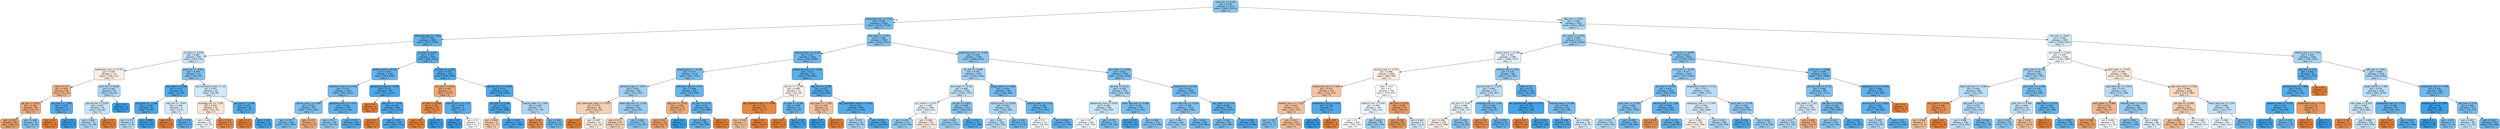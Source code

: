digraph Tree {
node [shape=box, style="filled, rounded", color="black", fontname="helvetica"] ;
edge [fontname="helvetica"] ;
0 [label="mbp_min <= 0.107\ngini = 0.418\nsamples = 21210\nvalue = [9979, 23511]\nclass = 1", fillcolor="#8dc7f0"] ;
1 [label="baseexcess_min <= -0.13\ngini = 0.365\nsamples = 11445\nvalue = [4328, 13710]\nclass = 1", fillcolor="#78bced"] ;
0 -> 1 [labeldistance=2.5, labelangle=45, headlabel="True"] ;
2 [label="admission_age <= -1.563\ngini = 0.285\nsamples = 3846\nvalue = [1037, 4978]\nclass = 1", fillcolor="#62b1ea"] ;
1 -> 2 ;
3 [label="inr_max <= -0.178\ngini = 0.487\nsamples = 305\nvalue = [199, 276]\nclass = 1", fillcolor="#c8e4f8"] ;
2 -> 3 ;
4 [label="baseexcess_max <= -0.753\ngini = 0.497\nsamples = 172\nvalue = [140, 121]\nclass = 0", fillcolor="#fbeee4"] ;
3 -> 4 ;
5 [label="asian <= 0.5\ngini = 0.416\nsamples = 85\nvalue = [91, 38]\nclass = 0", fillcolor="#f0b68c"] ;
4 -> 5 ;
6 [label="ptt_min <= 0.051\ngini = 0.381\nsamples = 80\nvalue = [90, 31]\nclass = 0", fillcolor="#eeac7d"] ;
5 -> 6 ;
7 [label="gini = 0.315\nsamples = 68\nvalue = [86, 21]\nclass = 0", fillcolor="#eba069"] ;
6 -> 7 ;
8 [label="gini = 0.408\nsamples = 12\nvalue = [4, 10]\nclass = 1", fillcolor="#88c4ef"] ;
6 -> 8 ;
9 [label="sbp_max <= -1.302\ngini = 0.219\nsamples = 5\nvalue = [1, 7]\nclass = 1", fillcolor="#55abe9"] ;
5 -> 9 ;
10 [label="gini = 0.0\nsamples = 1\nvalue = [1, 0]\nclass = 0", fillcolor="#e58139"] ;
9 -> 10 ;
11 [label="gini = 0.0\nsamples = 4\nvalue = [0, 7]\nclass = 1", fillcolor="#399de5"] ;
9 -> 11 ;
12 [label="pco2_min <= 0.502\ngini = 0.467\nsamples = 87\nvalue = [49, 83]\nclass = 1", fillcolor="#aed7f4"] ;
4 -> 12 ;
13 [label="glucose_min <= 0.827\ngini = 0.487\nsamples = 76\nvalue = [49, 68]\nclass = 1", fillcolor="#c8e4f8"] ;
12 -> 13 ;
14 [label="gini = 0.469\nsamples = 73\nvalue = [41, 68]\nclass = 1", fillcolor="#b0d8f5"] ;
13 -> 14 ;
15 [label="gini = 0.0\nsamples = 3\nvalue = [8, 0]\nclass = 0", fillcolor="#e58139"] ;
13 -> 15 ;
16 [label="gini = 0.0\nsamples = 11\nvalue = [0, 15]\nclass = 1", fillcolor="#399de5"] ;
12 -> 16 ;
17 [label="pco2_min <= -0.643\ngini = 0.399\nsamples = 133\nvalue = [59, 155]\nclass = 1", fillcolor="#84c2ef"] ;
3 -> 17 ;
18 [label="sbp_mean <= 0.288\ngini = 0.212\nsamples = 67\nvalue = [13, 95]\nclass = 1", fillcolor="#54aae9"] ;
17 -> 18 ;
19 [label="pco2_max <= -1.248\ngini = 0.165\nsamples = 61\nvalue = [9, 90]\nclass = 1", fillcolor="#4da7e8"] ;
18 -> 19 ;
20 [label="gini = 0.473\nsamples = 8\nvalue = [5, 8]\nclass = 1", fillcolor="#b5daf5"] ;
19 -> 20 ;
21 [label="gini = 0.089\nsamples = 53\nvalue = [4, 82]\nclass = 1", fillcolor="#43a2e6"] ;
19 -> 21 ;
22 [label="mbp_min <= -0.641\ngini = 0.494\nsamples = 6\nvalue = [4, 5]\nclass = 1", fillcolor="#d7ebfa"] ;
18 -> 22 ;
23 [label="gini = 0.0\nsamples = 1\nvalue = [3, 0]\nclass = 0", fillcolor="#e58139"] ;
22 -> 23 ;
24 [label="gini = 0.278\nsamples = 5\nvalue = [1, 5]\nclass = 1", fillcolor="#61b1ea"] ;
22 -> 24 ;
25 [label="abs_neutrophils_mean <= 1.0\ngini = 0.491\nsamples = 66\nvalue = [46, 60]\nclass = 1", fillcolor="#d1e8f9"] ;
17 -> 25 ;
26 [label="aniongap_min <= 1.536\ngini = 0.493\nsamples = 50\nvalue = [42, 33]\nclass = 0", fillcolor="#f9e4d5"] ;
25 -> 26 ;
27 [label="gini = 0.499\nsamples = 42\nvalue = [30, 32]\nclass = 1", fillcolor="#f3f9fd"] ;
26 -> 27 ;
28 [label="gini = 0.142\nsamples = 8\nvalue = [12, 1]\nclass = 0", fillcolor="#e78c49"] ;
26 -> 28 ;
29 [label="po2_max <= -1.306\ngini = 0.225\nsamples = 16\nvalue = [4, 27]\nclass = 1", fillcolor="#56ace9"] ;
25 -> 29 ;
30 [label="gini = 0.0\nsamples = 1\nvalue = [2, 0]\nclass = 0", fillcolor="#e58139"] ;
29 -> 30 ;
31 [label="gini = 0.128\nsamples = 15\nvalue = [2, 27]\nclass = 1", fillcolor="#48a4e7"] ;
29 -> 31 ;
32 [label="inr_max <= 0.012\ngini = 0.257\nsamples = 3541\nvalue = [838, 4702]\nclass = 1", fillcolor="#5caeea"] ;
2 -> 32 ;
33 [label="weight_admit <= 0.226\ngini = 0.294\nsamples = 2164\nvalue = [604, 2769]\nclass = 1", fillcolor="#64b2eb"] ;
32 -> 33 ;
34 [label="potassium_max.1 <= 0.443\ngini = 0.351\nsamples = 1400\nvalue = [487, 1655]\nclass = 1", fillcolor="#73baed"] ;
33 -> 34 ;
35 [label="calcium_max.1 <= 2.887\ngini = 0.381\nsamples = 957\nvalue = [375, 1091]\nclass = 1", fillcolor="#7dbfee"] ;
34 -> 35 ;
36 [label="gini = 0.375\nsamples = 948\nvalue = [363, 1087]\nclass = 1", fillcolor="#7bbeee"] ;
35 -> 36 ;
37 [label="gini = 0.375\nsamples = 9\nvalue = [12, 4]\nclass = 0", fillcolor="#eeab7b"] ;
35 -> 37 ;
38 [label="potassium_min.1 <= -0.47\ngini = 0.276\nsamples = 443\nvalue = [112, 564]\nclass = 1", fillcolor="#60b0ea"] ;
34 -> 38 ;
39 [label="gini = 0.417\nsamples = 84\nvalue = [40, 95]\nclass = 1", fillcolor="#8cc6f0"] ;
38 -> 39 ;
40 [label="gini = 0.231\nsamples = 359\nvalue = [72, 469]\nclass = 1", fillcolor="#57ace9"] ;
38 -> 40 ;
41 [label="baseexcess_max <= -4.199\ngini = 0.172\nsamples = 764\nvalue = [117, 1114]\nclass = 1", fillcolor="#4ea7e8"] ;
33 -> 41 ;
42 [label="gini = 0.0\nsamples = 4\nvalue = [5, 0]\nclass = 0", fillcolor="#e58139"] ;
41 -> 42 ;
43 [label="sbp_min <= -3.318\ngini = 0.166\nsamples = 760\nvalue = [112, 1114]\nclass = 1", fillcolor="#4da7e8"] ;
41 -> 43 ;
44 [label="gini = 0.0\nsamples = 2\nvalue = [3, 0]\nclass = 0", fillcolor="#e58139"] ;
43 -> 44 ;
45 [label="gini = 0.162\nsamples = 758\nvalue = [109, 1114]\nclass = 1", fillcolor="#4ca7e8"] ;
43 -> 45 ;
46 [label="ph_max <= -5.297\ngini = 0.193\nsamples = 1377\nvalue = [234, 1933]\nclass = 1", fillcolor="#51a9e8"] ;
32 -> 46 ;
47 [label="gcs_eyes <= 0.412\ngini = 0.367\nsamples = 21\nvalue = [25, 8]\nclass = 0", fillcolor="#eda978"] ;
46 -> 47 ;
48 [label="inr_max <= 8.818\ngini = 0.142\nsamples = 16\nvalue = [24, 2]\nclass = 0", fillcolor="#e78c49"] ;
47 -> 48 ;
49 [label="gini = 0.0\nsamples = 15\nvalue = [24, 0]\nclass = 0", fillcolor="#e58139"] ;
48 -> 49 ;
50 [label="gini = 0.0\nsamples = 1\nvalue = [0, 2]\nclass = 1", fillcolor="#399de5"] ;
48 -> 50 ;
51 [label="calcium_min.1 <= -1.07\ngini = 0.245\nsamples = 5\nvalue = [1, 6]\nclass = 1", fillcolor="#5aade9"] ;
47 -> 51 ;
52 [label="gini = 0.0\nsamples = 3\nvalue = [0, 5]\nclass = 1", fillcolor="#399de5"] ;
51 -> 52 ;
53 [label="gini = 0.5\nsamples = 2\nvalue = [1, 1]\nclass = 0", fillcolor="#ffffff"] ;
51 -> 53 ;
54 [label="glucose_min.2 <= 3.842\ngini = 0.177\nsamples = 1356\nvalue = [209, 1925]\nclass = 1", fillcolor="#4ea8e8"] ;
46 -> 54 ;
55 [label="po2_max <= -1.446\ngini = 0.167\nsamples = 1329\nvalue = [192, 1896]\nclass = 1", fillcolor="#4da7e8"] ;
54 -> 55 ;
56 [label="gini = 0.469\nsamples = 6\nvalue = [5, 3]\nclass = 0", fillcolor="#f5cdb0"] ;
55 -> 56 ;
57 [label="gini = 0.164\nsamples = 1323\nvalue = [187, 1893]\nclass = 1", fillcolor="#4da7e8"] ;
55 -> 57 ;
58 [label="sodium_mean <= -1.034\ngini = 0.466\nsamples = 27\nvalue = [17, 29]\nclass = 1", fillcolor="#add6f4"] ;
54 -> 58 ;
59 [label="gini = 0.18\nsamples = 4\nvalue = [9, 1]\nclass = 0", fillcolor="#e88f4f"] ;
58 -> 59 ;
60 [label="gini = 0.346\nsamples = 23\nvalue = [8, 28]\nclass = 1", fillcolor="#72b9ec"] ;
58 -> 60 ;
61 [label="dbp_mean <= -0.971\ngini = 0.398\nsamples = 7599\nvalue = [3291, 8732]\nclass = 1", fillcolor="#84c2ef"] ;
1 -> 61 ;
62 [label="glucose_mean <= -0.158\ngini = 0.327\nsamples = 1853\nvalue = [595, 2298]\nclass = 1", fillcolor="#6cb6ec"] ;
61 -> 62 ;
63 [label="weight_admit <= -0.535\ngini = 0.373\nsamples = 1130\nvalue = [442, 1337]\nclass = 1", fillcolor="#7abdee"] ;
62 -> 63 ;
64 [label="admission_age <= -0.677\ngini = 0.451\nsamples = 448\nvalue = [232, 442]\nclass = 1", fillcolor="#a1d0f3"] ;
63 -> 64 ;
65 [label="abs_monocytes_mean <= -0.512\ngini = 0.473\nsamples = 30\nvalue = [29, 18]\nclass = 0", fillcolor="#f5cfb4"] ;
64 -> 65 ;
66 [label="gini = 0.0\nsamples = 3\nvalue = [8, 0]\nclass = 0", fillcolor="#e58139"] ;
65 -> 66 ;
67 [label="gini = 0.497\nsamples = 27\nvalue = [21, 18]\nclass = 0", fillcolor="#fbede3"] ;
65 -> 67 ;
68 [label="heart_rate_max <= -1.319\ngini = 0.438\nsamples = 418\nvalue = [203, 424]\nclass = 1", fillcolor="#98ccf1"] ;
64 -> 68 ;
69 [label="gini = 0.471\nsamples = 47\nvalue = [44, 27]\nclass = 0", fillcolor="#f5ceb2"] ;
68 -> 69 ;
70 [label="gini = 0.408\nsamples = 371\nvalue = [159, 397]\nclass = 1", fillcolor="#88c4ef"] ;
68 -> 70 ;
71 [label="admission_age <= -1.737\ngini = 0.308\nsamples = 682\nvalue = [210, 895]\nclass = 1", fillcolor="#67b4eb"] ;
63 -> 71 ;
72 [label="dbp_min <= -0.452\ngini = 0.384\nsamples = 19\nvalue = [20, 7]\nclass = 0", fillcolor="#eead7e"] ;
71 -> 72 ;
73 [label="gini = 0.32\nsamples = 18\nvalue = [20, 5]\nclass = 0", fillcolor="#eca06a"] ;
72 -> 73 ;
74 [label="gini = 0.0\nsamples = 1\nvalue = [0, 2]\nclass = 1", fillcolor="#399de5"] ;
72 -> 74 ;
75 [label="inr_min <= 25.34\ngini = 0.29\nsamples = 663\nvalue = [190, 888]\nclass = 1", fillcolor="#63b2eb"] ;
71 -> 75 ;
76 [label="gini = 0.286\nsamples = 662\nvalue = [186, 888]\nclass = 1", fillcolor="#62b2ea"] ;
75 -> 76 ;
77 [label="gini = 0.0\nsamples = 1\nvalue = [4, 0]\nclass = 0", fillcolor="#e58139"] ;
75 -> 77 ;
78 [label="potassium_max.1 <= -1.109\ngini = 0.237\nsamples = 723\nvalue = [153, 961]\nclass = 1", fillcolor="#59ade9"] ;
62 -> 78 ;
79 [label="ptt_min <= -0.266\ngini = 0.499\nsamples = 23\nvalue = [20, 18]\nclass = 0", fillcolor="#fcf2eb"] ;
78 -> 79 ;
80 [label="abs_basophils_mean <= -0.499\ngini = 0.111\nsamples = 11\nvalue = [16, 1]\nclass = 0", fillcolor="#e78945"] ;
79 -> 80 ;
81 [label="gini = 0.444\nsamples = 2\nvalue = [2, 1]\nclass = 0", fillcolor="#f2c09c"] ;
80 -> 81 ;
82 [label="gini = 0.0\nsamples = 9\nvalue = [14, 0]\nclass = 0", fillcolor="#e58139"] ;
80 -> 82 ;
83 [label="inr_max <= -0.367\ngini = 0.308\nsamples = 12\nvalue = [4, 17]\nclass = 1", fillcolor="#68b4eb"] ;
79 -> 83 ;
84 [label="gini = 0.0\nsamples = 2\nvalue = [3, 0]\nclass = 0", fillcolor="#e58139"] ;
83 -> 84 ;
85 [label="gini = 0.105\nsamples = 10\nvalue = [1, 17]\nclass = 1", fillcolor="#45a3e7"] ;
83 -> 85 ;
86 [label="sbp_min <= -2.798\ngini = 0.217\nsamples = 700\nvalue = [133, 943]\nclass = 1", fillcolor="#55abe9"] ;
78 -> 86 ;
87 [label="sbp_mean <= -2.392\ngini = 0.444\nsamples = 6\nvalue = [6, 3]\nclass = 0", fillcolor="#f2c09c"] ;
86 -> 87 ;
88 [label="gini = 0.0\nsamples = 2\nvalue = [0, 3]\nclass = 1", fillcolor="#399de5"] ;
87 -> 88 ;
89 [label="gini = 0.0\nsamples = 4\nvalue = [6, 0]\nclass = 0", fillcolor="#e58139"] ;
87 -> 89 ;
90 [label="abs_neutrophils_mean <= -0.991\ngini = 0.21\nsamples = 694\nvalue = [127, 940]\nclass = 1", fillcolor="#54aae9"] ;
86 -> 90 ;
91 [label="gini = 0.457\nsamples = 36\nvalue = [18, 33]\nclass = 1", fillcolor="#a5d2f3"] ;
90 -> 91 ;
92 [label="gini = 0.192\nsamples = 658\nvalue = [109, 907]\nclass = 1", fillcolor="#51a9e8"] ;
90 -> 92 ;
93 [label="potassium_max.1 <= -0.392\ngini = 0.416\nsamples = 5746\nvalue = [2696, 6434]\nclass = 1", fillcolor="#8cc6f0"] ;
61 -> 93 ;
94 [label="inr_min <= -0.099\ngini = 0.455\nsamples = 2397\nvalue = [1344, 2496]\nclass = 1", fillcolor="#a4d2f3"] ;
93 -> 94 ;
95 [label="bun_mean <= -0.321\ngini = 0.483\nsamples = 1599\nvalue = [1055, 1527]\nclass = 1", fillcolor="#c2e1f7"] ;
94 -> 95 ;
96 [label="gcs_verbal <= 0.155\ngini = 0.498\nsamples = 1064\nvalue = [809, 912]\nclass = 1", fillcolor="#e9f4fc"] ;
95 -> 96 ;
97 [label="gini = 0.433\nsamples = 333\nvalue = [176, 379]\nclass = 1", fillcolor="#95cbf1"] ;
96 -> 97 ;
98 [label="gini = 0.496\nsamples = 731\nvalue = [633, 533]\nclass = 0", fillcolor="#fbebe0"] ;
96 -> 98 ;
99 [label="ph_min <= 0.922\ngini = 0.408\nsamples = 535\nvalue = [246, 615]\nclass = 1", fillcolor="#88c4ef"] ;
95 -> 99 ;
100 [label="gini = 0.443\nsamples = 414\nvalue = [222, 447]\nclass = 1", fillcolor="#9bcef2"] ;
99 -> 100 ;
101 [label="gini = 0.219\nsamples = 121\nvalue = [24, 168]\nclass = 1", fillcolor="#55abe9"] ;
99 -> 101 ;
102 [label="weight_admit <= -0.669\ngini = 0.354\nsamples = 798\nvalue = [289, 969]\nclass = 1", fillcolor="#74baed"] ;
94 -> 102 ;
103 [label="calcium_min.1 <= 0.628\ngini = 0.463\nsamples = 211\nvalue = [118, 206]\nclass = 1", fillcolor="#aad5f4"] ;
102 -> 103 ;
104 [label="gini = 0.48\nsamples = 169\nvalue = [104, 156]\nclass = 1", fillcolor="#bddef6"] ;
103 -> 104 ;
105 [label="gini = 0.342\nsamples = 42\nvalue = [14, 50]\nclass = 1", fillcolor="#70b8ec"] ;
103 -> 105 ;
106 [label="sodium_mean <= -1.731\ngini = 0.299\nsamples = 587\nvalue = [171, 763]\nclass = 1", fillcolor="#65b3eb"] ;
102 -> 106 ;
107 [label="gini = 0.5\nsamples = 23\nvalue = [18, 19]\nclass = 1", fillcolor="#f5fafe"] ;
106 -> 107 ;
108 [label="gini = 0.283\nsamples = 564\nvalue = [153, 744]\nclass = 1", fillcolor="#62b1ea"] ;
106 -> 108 ;
109 [label="bun_mean <= -0.566\ngini = 0.381\nsamples = 3349\nvalue = [1352, 3938]\nclass = 1", fillcolor="#7dbfee"] ;
93 -> 109 ;
110 [label="ph_max <= 0.152\ngini = 0.458\nsamples = 754\nvalue = [422, 768]\nclass = 1", fillcolor="#a6d3f3"] ;
109 -> 110 ;
111 [label="baseexcess_max <= 0.042\ngini = 0.488\nsamples = 440\nvalue = [305, 418]\nclass = 1", fillcolor="#c9e5f8"] ;
110 -> 111 ;
112 [label="gini = 0.5\nsamples = 326\nvalue = [256, 272]\nclass = 1", fillcolor="#f3f9fd"] ;
111 -> 112 ;
113 [label="gini = 0.376\nsamples = 114\nvalue = [49, 146]\nclass = 1", fillcolor="#7bbeee"] ;
111 -> 113 ;
114 [label="heart_rate_max <= -0.829\ngini = 0.376\nsamples = 314\nvalue = [117, 350]\nclass = 1", fillcolor="#7bbeee"] ;
110 -> 114 ;
115 [label="gini = 0.135\nsamples = 40\nvalue = [4, 51]\nclass = 1", fillcolor="#49a5e7"] ;
114 -> 115 ;
116 [label="gini = 0.398\nsamples = 274\nvalue = [113, 299]\nclass = 1", fillcolor="#84c2ef"] ;
114 -> 116 ;
117 [label="totalco2_min <= 0.122\ngini = 0.351\nsamples = 2595\nvalue = [930, 3170]\nclass = 1", fillcolor="#73baed"] ;
109 -> 117 ;
118 [label="heart_rate_max <= -0.191\ngini = 0.399\nsamples = 1375\nvalue = [604, 1593]\nclass = 1", fillcolor="#84c2ef"] ;
117 -> 118 ;
119 [label="gini = 0.443\nsamples = 693\nvalue = [362, 732]\nclass = 1", fillcolor="#9bcdf2"] ;
118 -> 119 ;
120 [label="gini = 0.343\nsamples = 682\nvalue = [242, 861]\nclass = 1", fillcolor="#71b9ec"] ;
118 -> 120 ;
121 [label="bun_mean <= -0.174\ngini = 0.284\nsamples = 1220\nvalue = [326, 1577]\nclass = 1", fillcolor="#62b1ea"] ;
117 -> 121 ;
122 [label="gini = 0.356\nsamples = 565\nvalue = [207, 687]\nclass = 1", fillcolor="#75bbed"] ;
121 -> 122 ;
123 [label="gini = 0.208\nsamples = 655\nvalue = [119, 890]\nclass = 1", fillcolor="#53aae8"] ;
121 -> 123 ;
124 [label="dbp_min <= 0.871\ngini = 0.464\nsamples = 9765\nvalue = [5651, 9801]\nclass = 1", fillcolor="#abd6f4"] ;
0 -> 124 [labeldistance=2.5, labelangle=-45, headlabel="False"] ;
125 [label="bun_mean <= -0.615\ngini = 0.438\nsamples = 6171\nvalue = [3142, 6558]\nclass = 1", fillcolor="#98ccf1"] ;
124 -> 125 ;
126 [label="weight_admit <= 0.196\ngini = 0.497\nsamples = 1499\nvalue = [1090, 1257]\nclass = 1", fillcolor="#e5f2fc"] ;
125 -> 126 ;
127 [label="glucose_max <= -0.732\ngini = 0.498\nsamples = 1039\nvalue = [866, 760]\nclass = 0", fillcolor="#fcf0e7"] ;
126 -> 127 ;
128 [label="baseexcess_max <= 1.632\ngini = 0.453\nsamples = 241\nvalue = [232, 123]\nclass = 0", fillcolor="#f3c4a2"] ;
127 -> 128 ;
129 [label="totalco2_max <= -1.325\ngini = 0.444\nsamples = 234\nvalue = [231, 115]\nclass = 0", fillcolor="#f2c09c"] ;
128 -> 129 ;
130 [label="gini = 0.391\nsamples = 8\nvalue = [4, 11]\nclass = 1", fillcolor="#81c1ee"] ;
129 -> 130 ;
131 [label="gini = 0.431\nsamples = 226\nvalue = [227, 104]\nclass = 0", fillcolor="#f1bb94"] ;
129 -> 131 ;
132 [label="baseexcess_max <= 4.415\ngini = 0.198\nsamples = 7\nvalue = [1, 8]\nclass = 1", fillcolor="#52a9e8"] ;
128 -> 132 ;
133 [label="gini = 0.0\nsamples = 6\nvalue = [0, 8]\nclass = 1", fillcolor="#399de5"] ;
132 -> 133 ;
134 [label="gini = 0.0\nsamples = 1\nvalue = [1, 0]\nclass = 0", fillcolor="#e58139"] ;
132 -> 134 ;
135 [label="asian <= 0.5\ngini = 0.5\nsamples = 798\nvalue = [634, 637]\nclass = 1", fillcolor="#feffff"] ;
127 -> 135 ;
136 [label="totalco2_max <= 0.692\ngini = 0.499\nsamples = 744\nvalue = [565, 621]\nclass = 1", fillcolor="#edf6fd"] ;
135 -> 136 ;
137 [label="gini = 0.5\nsamples = 645\nvalue = [505, 502]\nclass = 0", fillcolor="#fffefe"] ;
136 -> 137 ;
138 [label="gini = 0.446\nsamples = 99\nvalue = [60, 119]\nclass = 1", fillcolor="#9dcef2"] ;
136 -> 138 ;
139 [label="ptt_max <= 0.542\ngini = 0.306\nsamples = 54\nvalue = [69, 16]\nclass = 0", fillcolor="#eb9e67"] ;
135 -> 139 ;
140 [label="gini = 0.248\nsamples = 49\nvalue = [65, 11]\nclass = 0", fillcolor="#e9965b"] ;
139 -> 140 ;
141 [label="gini = 0.494\nsamples = 5\nvalue = [4, 5]\nclass = 1", fillcolor="#d7ebfa"] ;
139 -> 141 ;
142 [label="totalco2_max <= 0.02\ngini = 0.428\nsamples = 460\nvalue = [224, 497]\nclass = 1", fillcolor="#92c9f1"] ;
126 -> 142 ;
143 [label="glucose_max <= -0.101\ngini = 0.481\nsamples = 275\nvalue = [178, 263]\nclass = 1", fillcolor="#bfdff7"] ;
142 -> 143 ;
144 [label="ptt_max <= -0.29\ngini = 0.498\nsamples = 206\nvalue = [149, 171]\nclass = 1", fillcolor="#e6f2fc"] ;
143 -> 144 ;
145 [label="gini = 0.498\nsamples = 144\nvalue = [123, 108]\nclass = 0", fillcolor="#fcf0e7"] ;
144 -> 145 ;
146 [label="gini = 0.414\nsamples = 62\nvalue = [26, 63]\nclass = 1", fillcolor="#8bc5f0"] ;
144 -> 146 ;
147 [label="aniongap_min <= -1.242\ngini = 0.364\nsamples = 69\nvalue = [29, 92]\nclass = 1", fillcolor="#77bced"] ;
143 -> 147 ;
148 [label="gini = 0.18\nsamples = 5\nvalue = [9, 1]\nclass = 0", fillcolor="#e88f4f"] ;
147 -> 148 ;
149 [label="gini = 0.295\nsamples = 64\nvalue = [20, 91]\nclass = 1", fillcolor="#65b3eb"] ;
147 -> 149 ;
150 [label="male <= 0.5\ngini = 0.275\nsamples = 185\nvalue = [46, 234]\nclass = 1", fillcolor="#60b0ea"] ;
142 -> 150 ;
151 [label="abs_lymphocytes_mean <= -0.23\ngini = 0.116\nsamples = 73\nvalue = [7, 106]\nclass = 1", fillcolor="#46a3e7"] ;
150 -> 151 ;
152 [label="gini = 0.0\nsamples = 1\nvalue = [1, 0]\nclass = 0", fillcolor="#e58139"] ;
151 -> 152 ;
153 [label="gini = 0.101\nsamples = 72\nvalue = [6, 106]\nclass = 1", fillcolor="#44a3e6"] ;
151 -> 153 ;
154 [label="chloride_mean <= 0.366\ngini = 0.358\nsamples = 112\nvalue = [39, 128]\nclass = 1", fillcolor="#75bbed"] ;
150 -> 154 ;
155 [label="gini = 0.189\nsamples = 74\nvalue = [11, 93]\nclass = 1", fillcolor="#50a9e8"] ;
154 -> 155 ;
156 [label="gini = 0.494\nsamples = 38\nvalue = [28, 35]\nclass = 1", fillcolor="#d7ebfa"] ;
154 -> 156 ;
157 [label="pco2_min <= -0.007\ngini = 0.402\nsamples = 4672\nvalue = [2052, 5301]\nclass = 1", fillcolor="#86c3ef"] ;
125 -> 157 ;
158 [label="pco2_min <= -0.134\ngini = 0.427\nsamples = 3055\nvalue = [1473, 3302]\nclass = 1", fillcolor="#91c9f1"] ;
157 -> 158 ;
159 [label="ptt_max <= -0.278\ngini = 0.357\nsamples = 1610\nvalue = [584, 1928]\nclass = 1", fillcolor="#75bbed"] ;
158 -> 159 ;
160 [label="pco2_max <= -0.736\ngini = 0.402\nsamples = 911\nvalue = [397, 1026]\nclass = 1", fillcolor="#86c3ef"] ;
159 -> 160 ;
161 [label="gini = 0.471\nsamples = 353\nvalue = [209, 342]\nclass = 1", fillcolor="#b2d9f5"] ;
160 -> 161 ;
162 [label="gini = 0.338\nsamples = 558\nvalue = [188, 684]\nclass = 1", fillcolor="#6fb8ec"] ;
160 -> 162 ;
163 [label="calcium_max.1 <= -2.48\ngini = 0.284\nsamples = 699\nvalue = [187, 902]\nclass = 1", fillcolor="#62b1ea"] ;
159 -> 163 ;
164 [label="gini = 0.219\nsamples = 3\nvalue = [7, 1]\nclass = 0", fillcolor="#e99355"] ;
163 -> 164 ;
165 [label="gini = 0.278\nsamples = 696\nvalue = [180, 901]\nclass = 1", fillcolor="#61b1ea"] ;
163 -> 165 ;
166 [label="temperature_mean <= 0.131\ngini = 0.477\nsamples = 1445\nvalue = [889, 1374]\nclass = 1", fillcolor="#b9dcf6"] ;
158 -> 166 ;
167 [label="potassium_max.1 <= -0.392\ngini = 0.491\nsamples = 977\nvalue = [661, 860]\nclass = 1", fillcolor="#d1e8f9"] ;
166 -> 167 ;
168 [label="gini = 0.499\nsamples = 397\nvalue = [332, 304]\nclass = 0", fillcolor="#fdf4ee"] ;
167 -> 168 ;
169 [label="gini = 0.467\nsamples = 580\nvalue = [329, 556]\nclass = 1", fillcolor="#aed7f4"] ;
167 -> 169 ;
170 [label="pco2_max <= -0.138\ngini = 0.426\nsamples = 468\nvalue = [228, 514]\nclass = 1", fillcolor="#91c8f1"] ;
166 -> 170 ;
171 [label="gini = 0.216\nsamples = 47\nvalue = [10, 71]\nclass = 1", fillcolor="#55abe9"] ;
170 -> 171 ;
172 [label="gini = 0.442\nsamples = 421\nvalue = [218, 443]\nclass = 1", fillcolor="#9acdf2"] ;
170 -> 172 ;
173 [label="pco2_max <= 0.289\ngini = 0.348\nsamples = 1617\nvalue = [579, 1999]\nclass = 1", fillcolor="#72b9ed"] ;
157 -> 173 ;
174 [label="glucose_max <= -0.721\ngini = 0.386\nsamples = 962\nvalue = [395, 1117]\nclass = 1", fillcolor="#7fc0ee"] ;
173 -> 174 ;
175 [label="sbp_mean <= 1.351\ngini = 0.493\nsamples = 120\nvalue = [86, 110]\nclass = 1", fillcolor="#d4eaf9"] ;
174 -> 175 ;
176 [label="gini = 0.47\nsamples = 102\nvalue = [61, 101]\nclass = 1", fillcolor="#b1d8f5"] ;
175 -> 176 ;
177 [label="gini = 0.389\nsamples = 18\nvalue = [25, 9]\nclass = 0", fillcolor="#eeae80"] ;
175 -> 177 ;
178 [label="ptt_max <= -0.338\ngini = 0.359\nsamples = 842\nvalue = [309, 1007]\nclass = 1", fillcolor="#76bbed"] ;
174 -> 178 ;
179 [label="gini = 0.413\nsamples = 535\nvalue = [243, 591]\nclass = 1", fillcolor="#8ac5f0"] ;
178 -> 179 ;
180 [label="gini = 0.236\nsamples = 307\nvalue = [66, 416]\nclass = 1", fillcolor="#58ade9"] ;
178 -> 180 ;
181 [label="baseexcess_min <= 4.941\ngini = 0.286\nsamples = 655\nvalue = [184, 882]\nclass = 1", fillcolor="#62b1ea"] ;
173 -> 181 ;
182 [label="glucose_max.2 <= -0.643\ngini = 0.282\nsamples = 654\nvalue = [180, 882]\nclass = 1", fillcolor="#61b1ea"] ;
181 -> 182 ;
183 [label="gini = 0.465\nsamples = 54\nvalue = [29, 50]\nclass = 1", fillcolor="#acd6f4"] ;
182 -> 183 ;
184 [label="gini = 0.26\nsamples = 600\nvalue = [151, 832]\nclass = 1", fillcolor="#5dafea"] ;
182 -> 184 ;
185 [label="gini = 0.0\nsamples = 1\nvalue = [4, 0]\nclass = 0", fillcolor="#e58139"] ;
181 -> 185 ;
186 [label="sbp_max <= 0.631\ngini = 0.492\nsamples = 3594\nvalue = [2509, 3243]\nclass = 1", fillcolor="#d2e9f9"] ;
124 -> 186 ;
187 [label="gcs_verbal <= 0.618\ngini = 0.499\nsamples = 2286\nvalue = [1761, 1884]\nclass = 1", fillcolor="#f2f9fd"] ;
186 -> 187 ;
188 [label="pco2_max <= 0.118\ngini = 0.458\nsamples = 802\nvalue = [437, 795]\nclass = 1", fillcolor="#a6d3f3"] ;
187 -> 188 ;
189 [label="heart_rate_max <= -1.564\ngini = 0.478\nsamples = 586\nvalue = [350, 535]\nclass = 1", fillcolor="#bbddf6"] ;
188 -> 189 ;
190 [label="bun_mean <= -0.247\ngini = 0.208\nsamples = 11\nvalue = [15, 2]\nclass = 0", fillcolor="#e89253"] ;
189 -> 190 ;
191 [label="gini = 0.444\nsamples = 5\nvalue = [4, 2]\nclass = 0", fillcolor="#f2c09c"] ;
190 -> 191 ;
192 [label="gini = 0.0\nsamples = 6\nvalue = [11, 0]\nclass = 0", fillcolor="#e58139"] ;
190 -> 192 ;
193 [label="dbp_max <= 1.149\ngini = 0.474\nsamples = 575\nvalue = [335, 533]\nclass = 1", fillcolor="#b5dbf5"] ;
189 -> 193 ;
194 [label="gini = 0.483\nsamples = 504\nvalue = [314, 455]\nclass = 1", fillcolor="#c2e1f7"] ;
193 -> 194 ;
195 [label="gini = 0.334\nsamples = 71\nvalue = [21, 78]\nclass = 1", fillcolor="#6eb7ec"] ;
193 -> 195 ;
196 [label="bun_mean <= -0.566\ngini = 0.376\nsamples = 216\nvalue = [87, 260]\nclass = 1", fillcolor="#7bbeee"] ;
188 -> 196 ;
197 [label="spo2_min <= 0.566\ngini = 0.483\nsamples = 65\nvalue = [42, 61]\nclass = 1", fillcolor="#c1e0f7"] ;
196 -> 197 ;
198 [label="gini = 0.432\nsamples = 48\nvalue = [24, 52]\nclass = 1", fillcolor="#94caf1"] ;
197 -> 198 ;
199 [label="gini = 0.444\nsamples = 17\nvalue = [18, 9]\nclass = 0", fillcolor="#f2c09c"] ;
197 -> 199 ;
200 [label="mbp_max <= -0.742\ngini = 0.301\nsamples = 151\nvalue = [45, 199]\nclass = 1", fillcolor="#66b3eb"] ;
196 -> 200 ;
201 [label="gini = 0.0\nsamples = 2\nvalue = [3, 0]\nclass = 0", fillcolor="#e58139"] ;
200 -> 201 ;
202 [label="gini = 0.288\nsamples = 149\nvalue = [42, 199]\nclass = 1", fillcolor="#63b2ea"] ;
200 -> 202 ;
203 [label="spo2_mean <= -0.797\ngini = 0.495\nsamples = 1484\nvalue = [1324, 1089]\nclass = 0", fillcolor="#fae9dc"] ;
187 -> 203 ;
204 [label="resp_rate_max <= -0.675\ngini = 0.477\nsamples = 316\nvalue = [197, 306]\nclass = 1", fillcolor="#b8dcf6"] ;
203 -> 204 ;
205 [label="spo2_mean <= -0.964\ngini = 0.415\nsamples = 50\nvalue = [65, 27]\nclass = 0", fillcolor="#f0b58b"] ;
204 -> 205 ;
206 [label="gini = 0.296\nsamples = 31\nvalue = [50, 11]\nclass = 0", fillcolor="#eb9d65"] ;
205 -> 206 ;
207 [label="gini = 0.499\nsamples = 19\nvalue = [15, 16]\nclass = 1", fillcolor="#f3f9fd"] ;
205 -> 207 ;
208 [label="chloride_mean <= -0.143\ngini = 0.436\nsamples = 266\nvalue = [132, 279]\nclass = 1", fillcolor="#97cbf1"] ;
204 -> 208 ;
209 [label="gini = 0.381\nsamples = 178\nvalue = [71, 206]\nclass = 1", fillcolor="#7dbfee"] ;
208 -> 209 ;
210 [label="gini = 0.496\nsamples = 88\nvalue = [61, 73]\nclass = 1", fillcolor="#deeffb"] ;
208 -> 210 ;
211 [label="resp_rate_mean <= 0.816\ngini = 0.484\nsamples = 1168\nvalue = [1127, 783]\nclass = 0", fillcolor="#f7d9c3"] ;
203 -> 211 ;
212 [label="ptt_max <= -0.306\ngini = 0.47\nsamples = 973\nvalue = [1007, 610]\nclass = 0", fillcolor="#f5cdb1"] ;
211 -> 212 ;
213 [label="gini = 0.438\nsamples = 701\nvalue = [799, 383]\nclass = 0", fillcolor="#f1bd98"] ;
212 -> 213 ;
214 [label="gini = 0.499\nsamples = 272\nvalue = [208, 227]\nclass = 1", fillcolor="#eef7fd"] ;
212 -> 214 ;
215 [label="heart_rate_max <= 1.255\ngini = 0.484\nsamples = 195\nvalue = [120, 173]\nclass = 1", fillcolor="#c2e1f7"] ;
211 -> 215 ;
216 [label="gini = 0.498\nsamples = 143\nvalue = [106, 120]\nclass = 1", fillcolor="#e8f4fc"] ;
215 -> 216 ;
217 [label="gini = 0.331\nsamples = 52\nvalue = [14, 53]\nclass = 1", fillcolor="#6db7ec"] ;
215 -> 217 ;
218 [label="calcium_min.1 <= -1.313\ngini = 0.458\nsamples = 1308\nvalue = [748, 1359]\nclass = 1", fillcolor="#a6d3f3"] ;
186 -> 218 ;
219 [label="sbp_min <= 3.73\ngini = 0.263\nsamples = 80\nvalue = [22, 119]\nclass = 1", fillcolor="#5eafea"] ;
218 -> 219 ;
220 [label="glucose_mean <= 3.069\ngini = 0.237\nsamples = 78\nvalue = [19, 119]\nclass = 1", fillcolor="#59ade9"] ;
219 -> 220 ;
221 [label="platelets_mean <= -0.053\ngini = 0.19\nsamples = 74\nvalue = [14, 118]\nclass = 1", fillcolor="#50a9e8"] ;
220 -> 221 ;
222 [label="gini = 0.072\nsamples = 44\nvalue = [3, 77]\nclass = 1", fillcolor="#41a1e6"] ;
221 -> 222 ;
223 [label="gini = 0.334\nsamples = 30\nvalue = [11, 41]\nclass = 1", fillcolor="#6eb7ec"] ;
221 -> 223 ;
224 [label="temperature_min <= 0.52\ngini = 0.278\nsamples = 4\nvalue = [5, 1]\nclass = 0", fillcolor="#ea9a61"] ;
220 -> 224 ;
225 [label="gini = 0.0\nsamples = 3\nvalue = [5, 0]\nclass = 0", fillcolor="#e58139"] ;
224 -> 225 ;
226 [label="gini = 0.0\nsamples = 1\nvalue = [0, 1]\nclass = 1", fillcolor="#399de5"] ;
224 -> 226 ;
227 [label="gini = 0.0\nsamples = 2\nvalue = [3, 0]\nclass = 0", fillcolor="#e58139"] ;
219 -> 227 ;
228 [label="ptt_max <= -0.05\ngini = 0.466\nsamples = 1228\nvalue = [726, 1240]\nclass = 1", fillcolor="#add6f4"] ;
218 -> 228 ;
229 [label="weight_admit <= 1.462\ngini = 0.478\nsamples = 1042\nvalue = [665, 1019]\nclass = 1", fillcolor="#baddf6"] ;
228 -> 229 ;
230 [label="mbp_mean <= 0.433\ngini = 0.487\nsamples = 945\nvalue = [636, 880]\nclass = 1", fillcolor="#c8e4f8"] ;
229 -> 230 ;
231 [label="gini = 0.142\nsamples = 6\nvalue = [12, 1]\nclass = 0", fillcolor="#e78c49"] ;
230 -> 231 ;
232 [label="gini = 0.486\nsamples = 939\nvalue = [624, 879]\nclass = 1", fillcolor="#c6e3f7"] ;
230 -> 232 ;
233 [label="baseexcess_max <= -1.813\ngini = 0.286\nsamples = 97\nvalue = [29, 139]\nclass = 1", fillcolor="#62b1ea"] ;
229 -> 233 ;
234 [label="gini = 0.0\nsamples = 2\nvalue = [6, 0]\nclass = 0", fillcolor="#e58139"] ;
233 -> 234 ;
235 [label="gini = 0.244\nsamples = 95\nvalue = [23, 139]\nclass = 1", fillcolor="#5aade9"] ;
233 -> 235 ;
236 [label="baseexcess_min <= -0.738\ngini = 0.339\nsamples = 186\nvalue = [61, 221]\nclass = 1", fillcolor="#70b8ec"] ;
228 -> 236 ;
237 [label="platelets_mean <= 1.087\ngini = 0.04\nsamples = 35\nvalue = [1, 48]\nclass = 1", fillcolor="#3d9fe6"] ;
236 -> 237 ;
238 [label="gini = 0.0\nsamples = 32\nvalue = [0, 45]\nclass = 1", fillcolor="#399de5"] ;
237 -> 238 ;
239 [label="gini = 0.375\nsamples = 3\nvalue = [1, 3]\nclass = 1", fillcolor="#7bbeee"] ;
237 -> 239 ;
240 [label="dbp_max <= 0.54\ngini = 0.382\nsamples = 151\nvalue = [60, 173]\nclass = 1", fillcolor="#7ebfee"] ;
236 -> 240 ;
241 [label="gini = 0.483\nsamples = 49\nvalue = [31, 45]\nclass = 1", fillcolor="#c1e1f7"] ;
240 -> 241 ;
242 [label="gini = 0.301\nsamples = 102\nvalue = [29, 128]\nclass = 1", fillcolor="#66b3eb"] ;
240 -> 242 ;
}